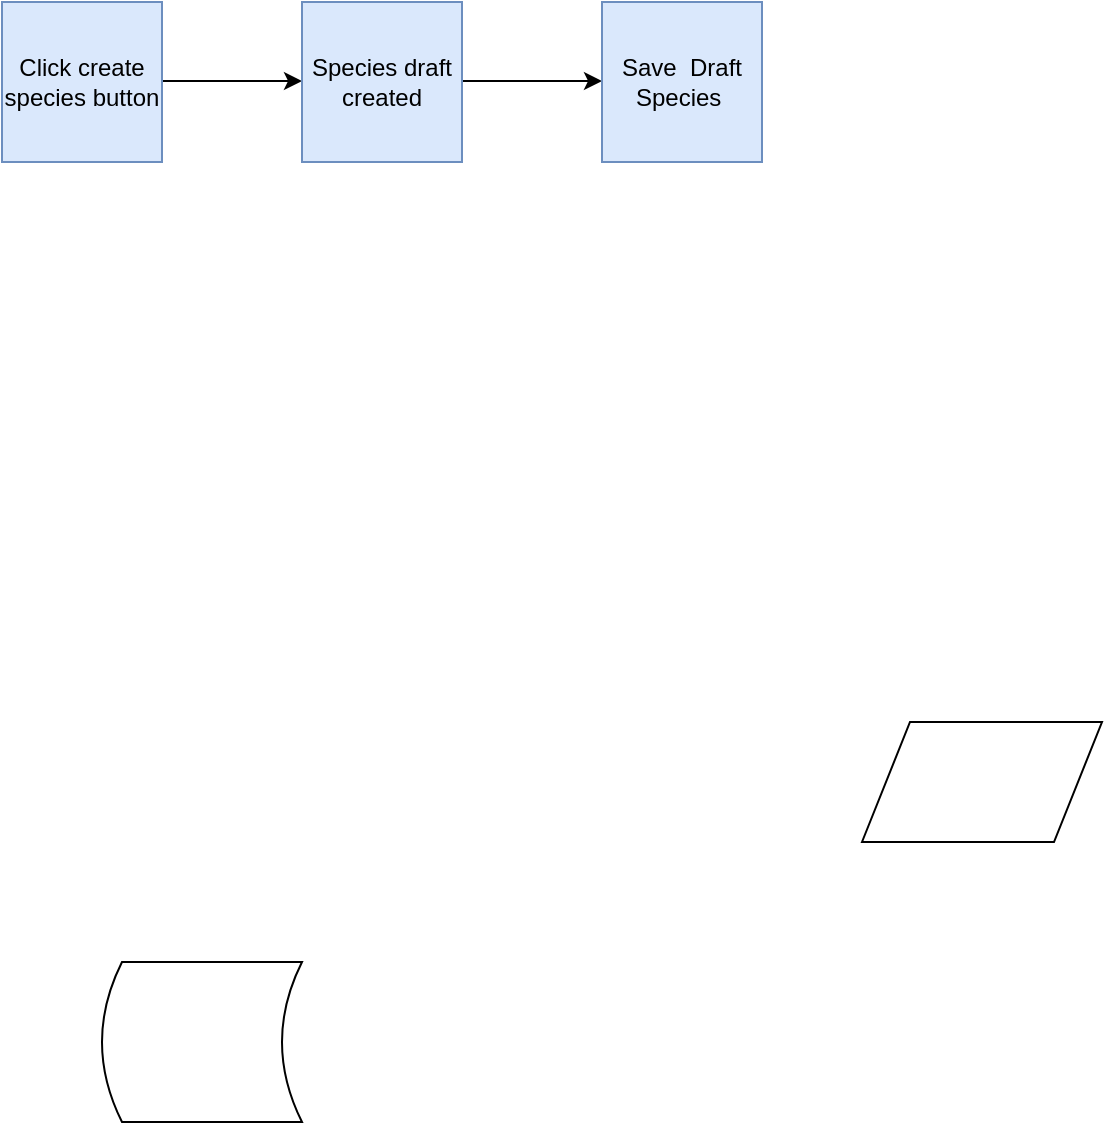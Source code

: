 <mxfile version="12.2.7" type="github" pages="1">
  <diagram name="Page-1" id="c7558073-3199-34d8-9f00-42111426c3f3">
    <mxGraphModel dx="1422" dy="794" grid="1" gridSize="10" guides="1" tooltips="1" connect="1" arrows="1" fold="1" page="1" pageScale="1" pageWidth="1600" pageHeight="1200" background="#ffffff" math="0" shadow="0">
      <root>
        <mxCell id="0"/>
        <mxCell id="1" parent="0"/>
        <mxCell id="VTh4LOK5k53mG7-g33eP-3" value="" style="endArrow=classic;html=1;" edge="1" parent="1">
          <mxGeometry width="50" height="50" relative="1" as="geometry">
            <mxPoint x="310" y="109.5" as="sourcePoint"/>
            <mxPoint x="380" y="109.5" as="targetPoint"/>
          </mxGeometry>
        </mxCell>
        <mxCell id="VTh4LOK5k53mG7-g33eP-4" value="Save&amp;nbsp; Draft Species&amp;nbsp;" style="whiteSpace=wrap;html=1;aspect=fixed;fillColor=#dae8fc;strokeColor=#6c8ebf;" vertex="1" parent="1">
          <mxGeometry x="380" y="70" width="80" height="80" as="geometry"/>
        </mxCell>
        <mxCell id="y1naxwlrMf5Ro_gKelW1-3" value="" style="endArrow=classic;html=1;" edge="1" parent="1">
          <mxGeometry width="50" height="50" relative="1" as="geometry">
            <mxPoint x="160" y="109.5" as="sourcePoint"/>
            <mxPoint x="230" y="109.5" as="targetPoint"/>
          </mxGeometry>
        </mxCell>
        <mxCell id="y1naxwlrMf5Ro_gKelW1-4" value="Species draft created" style="whiteSpace=wrap;html=1;aspect=fixed;fillColor=#dae8fc;strokeColor=#6c8ebf;" vertex="1" parent="1">
          <mxGeometry x="230" y="70" width="80" height="80" as="geometry"/>
        </mxCell>
        <mxCell id="y1naxwlrMf5Ro_gKelW1-5" value="Click create species button" style="whiteSpace=wrap;html=1;aspect=fixed;fillColor=#dae8fc;strokeColor=#6c8ebf;" vertex="1" parent="1">
          <mxGeometry x="80" y="70" width="80" height="80" as="geometry"/>
        </mxCell>
        <mxCell id="jn9xSUYISPLA68ydeZet-96" value="" style="shape=dataStorage;whiteSpace=wrap;html=1;" vertex="1" parent="1">
          <mxGeometry x="130" y="550" width="100" height="80" as="geometry"/>
        </mxCell>
        <mxCell id="jn9xSUYISPLA68ydeZet-97" value="" style="shape=parallelogram;perimeter=parallelogramPerimeter;whiteSpace=wrap;html=1;" vertex="1" parent="1">
          <mxGeometry x="510" y="430" width="120" height="60" as="geometry"/>
        </mxCell>
      </root>
    </mxGraphModel>
  </diagram>
</mxfile>
